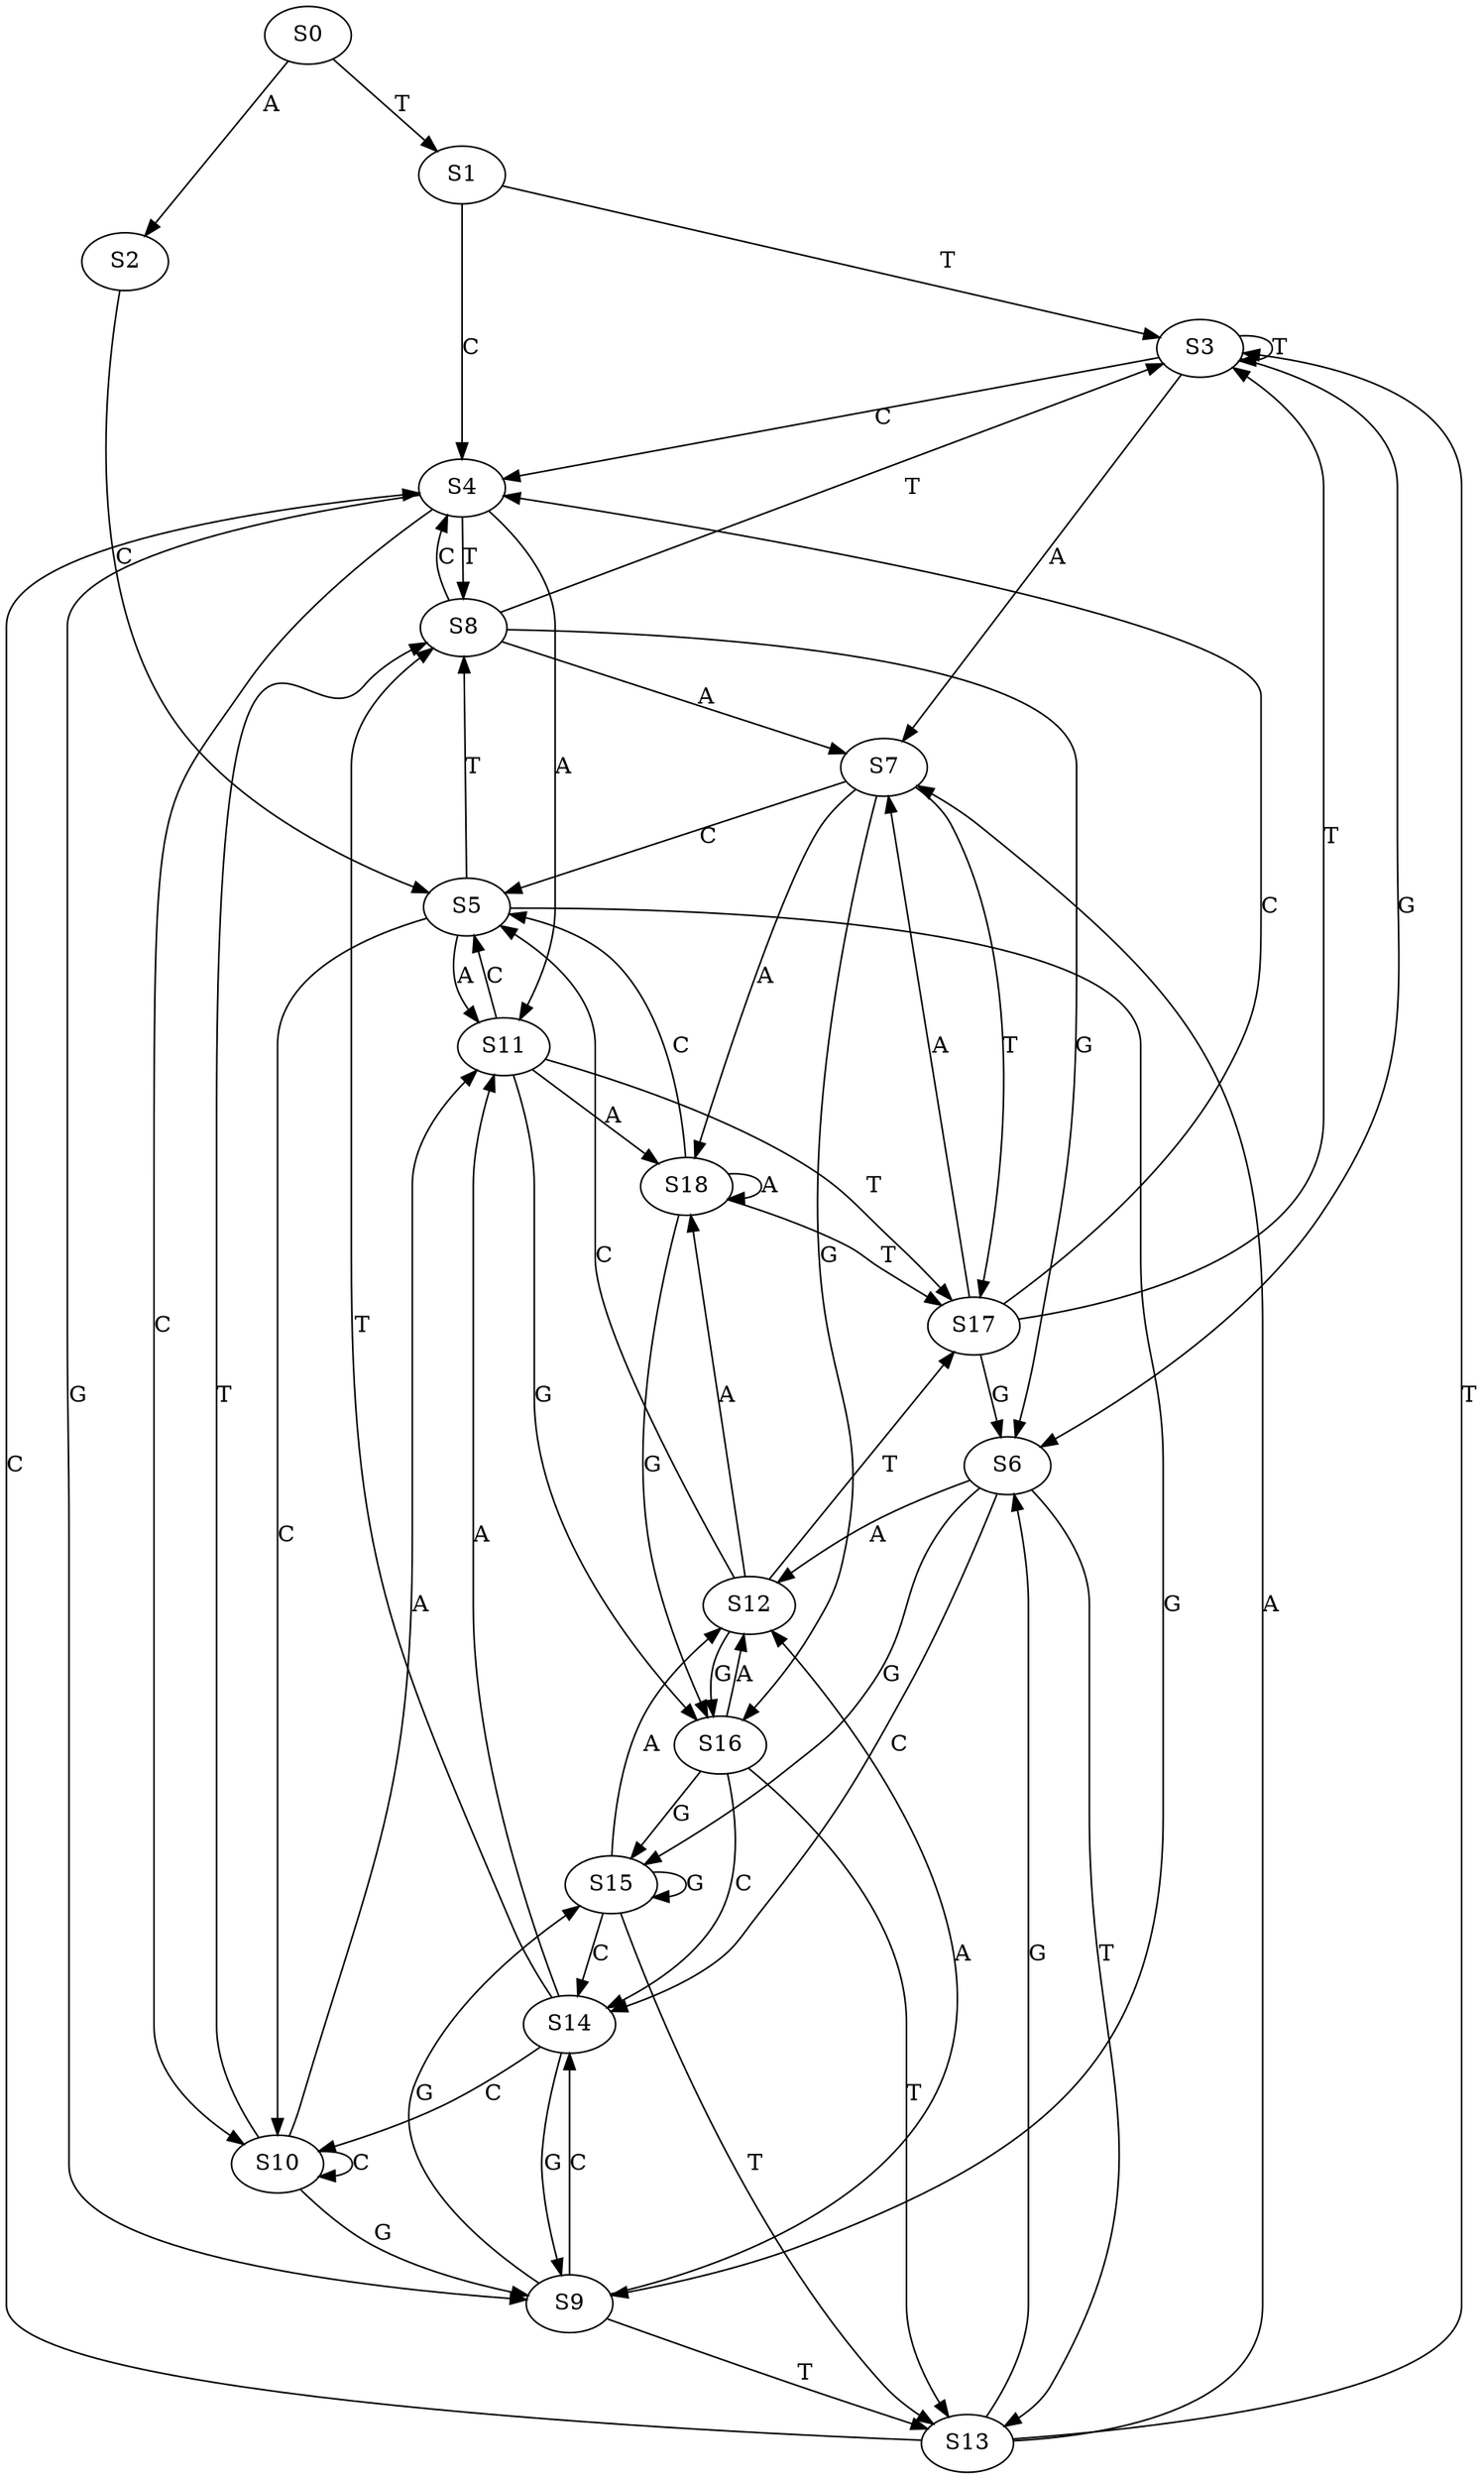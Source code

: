 strict digraph  {
	S0 -> S1 [ label = T ];
	S0 -> S2 [ label = A ];
	S1 -> S3 [ label = T ];
	S1 -> S4 [ label = C ];
	S2 -> S5 [ label = C ];
	S3 -> S4 [ label = C ];
	S3 -> S6 [ label = G ];
	S3 -> S3 [ label = T ];
	S3 -> S7 [ label = A ];
	S4 -> S8 [ label = T ];
	S4 -> S9 [ label = G ];
	S4 -> S10 [ label = C ];
	S4 -> S11 [ label = A ];
	S5 -> S11 [ label = A ];
	S5 -> S8 [ label = T ];
	S5 -> S10 [ label = C ];
	S5 -> S9 [ label = G ];
	S6 -> S12 [ label = A ];
	S6 -> S13 [ label = T ];
	S6 -> S14 [ label = C ];
	S6 -> S15 [ label = G ];
	S7 -> S16 [ label = G ];
	S7 -> S17 [ label = T ];
	S7 -> S18 [ label = A ];
	S7 -> S5 [ label = C ];
	S8 -> S6 [ label = G ];
	S8 -> S4 [ label = C ];
	S8 -> S7 [ label = A ];
	S8 -> S3 [ label = T ];
	S9 -> S15 [ label = G ];
	S9 -> S13 [ label = T ];
	S9 -> S12 [ label = A ];
	S9 -> S14 [ label = C ];
	S10 -> S9 [ label = G ];
	S10 -> S10 [ label = C ];
	S10 -> S11 [ label = A ];
	S10 -> S8 [ label = T ];
	S11 -> S16 [ label = G ];
	S11 -> S17 [ label = T ];
	S11 -> S5 [ label = C ];
	S11 -> S18 [ label = A ];
	S12 -> S16 [ label = G ];
	S12 -> S18 [ label = A ];
	S12 -> S5 [ label = C ];
	S12 -> S17 [ label = T ];
	S13 -> S7 [ label = A ];
	S13 -> S4 [ label = C ];
	S13 -> S6 [ label = G ];
	S13 -> S3 [ label = T ];
	S14 -> S10 [ label = C ];
	S14 -> S8 [ label = T ];
	S14 -> S9 [ label = G ];
	S14 -> S11 [ label = A ];
	S15 -> S12 [ label = A ];
	S15 -> S13 [ label = T ];
	S15 -> S15 [ label = G ];
	S15 -> S14 [ label = C ];
	S16 -> S13 [ label = T ];
	S16 -> S15 [ label = G ];
	S16 -> S12 [ label = A ];
	S16 -> S14 [ label = C ];
	S17 -> S7 [ label = A ];
	S17 -> S4 [ label = C ];
	S17 -> S3 [ label = T ];
	S17 -> S6 [ label = G ];
	S18 -> S17 [ label = T ];
	S18 -> S5 [ label = C ];
	S18 -> S16 [ label = G ];
	S18 -> S18 [ label = A ];
}
